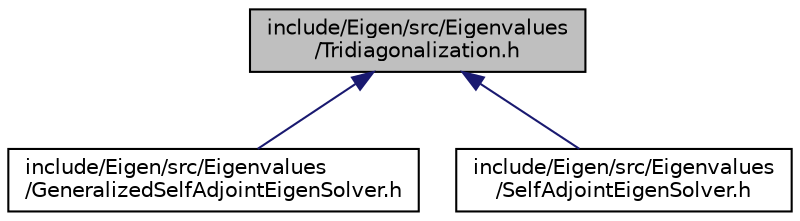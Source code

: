 digraph "include/Eigen/src/Eigenvalues/Tridiagonalization.h"
{
  edge [fontname="Helvetica",fontsize="10",labelfontname="Helvetica",labelfontsize="10"];
  node [fontname="Helvetica",fontsize="10",shape=record];
  Node1 [label="include/Eigen/src/Eigenvalues\l/Tridiagonalization.h",height=0.2,width=0.4,color="black", fillcolor="grey75", style="filled" fontcolor="black"];
  Node1 -> Node2 [dir="back",color="midnightblue",fontsize="10",style="solid",fontname="Helvetica"];
  Node2 [label="include/Eigen/src/Eigenvalues\l/GeneralizedSelfAdjointEigenSolver.h",height=0.2,width=0.4,color="black", fillcolor="white", style="filled",URL="$GeneralizedSelfAdjointEigenSolver_8h.html"];
  Node1 -> Node3 [dir="back",color="midnightblue",fontsize="10",style="solid",fontname="Helvetica"];
  Node3 [label="include/Eigen/src/Eigenvalues\l/SelfAdjointEigenSolver.h",height=0.2,width=0.4,color="black", fillcolor="white", style="filled",URL="$SelfAdjointEigenSolver_8h.html"];
}
